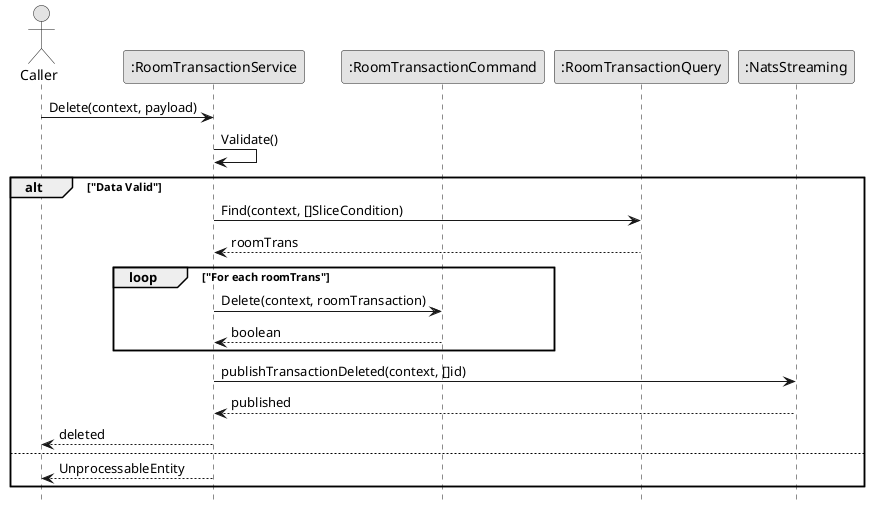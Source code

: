 @startuml DeleteRoomTransaction

skinparam ConditionStyle hline
skinparam Monochrome true
skinparam Shadowing false
hide footbox

actor Caller
participant ":RoomTransactionService" as RoomTransactionService
participant ":RoomTransactionCommand" as RoomTransactionCommand
participant ":RoomTransactionQuery" as RoomTransactionQuery
participant ":NatsStreaming" as NatsStreaming

Caller->RoomTransactionService: Delete(context, payload)
RoomTransactionService->RoomTransactionService: Validate()

alt "Data Valid"
    RoomTransactionService->RoomTransactionQuery: Find(context, []SliceCondition)
    RoomTransactionQuery-->RoomTransactionService: roomTrans
    
    loop "For each roomTrans"
        RoomTransactionService->RoomTransactionCommand: Delete(context, roomTransaction)
        RoomTransactionCommand-->RoomTransactionService: boolean
    end

    RoomTransactionService->NatsStreaming: publishTransactionDeleted(context, []id)
    NatsStreaming-->RoomTransactionService: published
    RoomTransactionService-->Caller: deleted
else
    RoomTransactionService-->Caller: UnprocessableEntity
end

@enduml